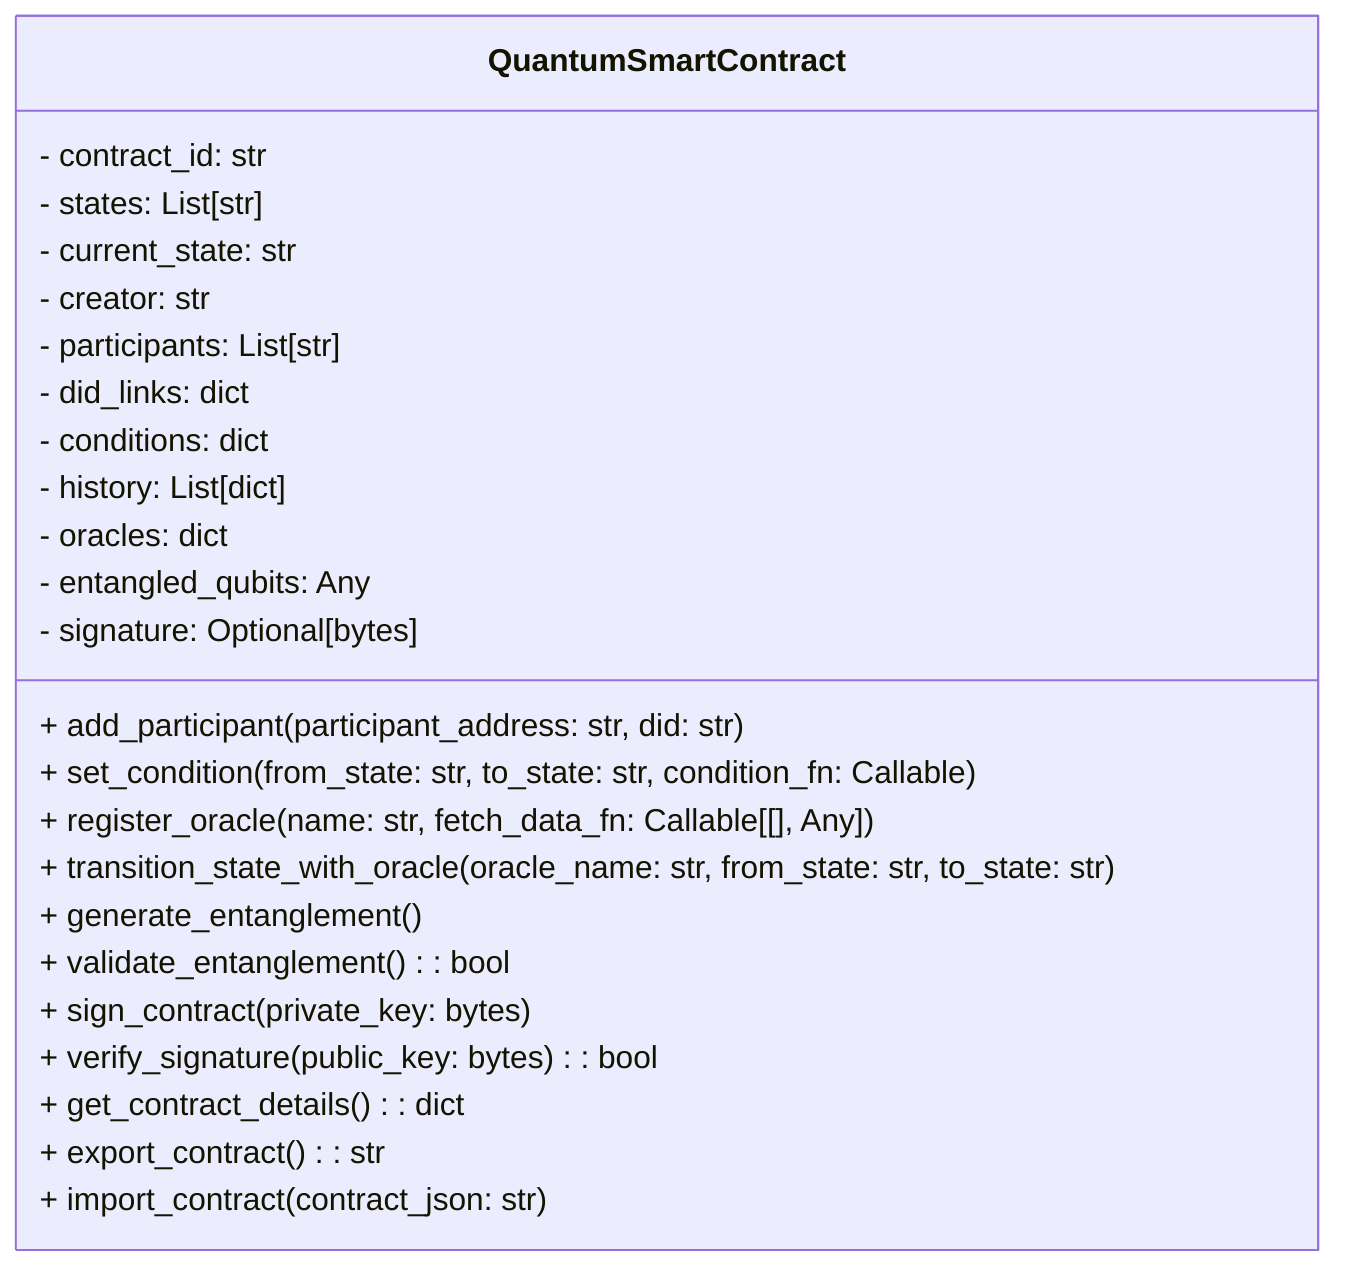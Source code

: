 classDiagram
    class QuantumSmartContract {
        - contract_id: str
        - states: List[str]
        - current_state: str
        - creator: str
        - participants: List[str]
        - did_links: dict
        - conditions: dict
        - history: List[dict]
        - oracles: dict
        - entangled_qubits: Any
        - signature: Optional[bytes]
        + add_participant(participant_address: str, did: str)
        + set_condition(from_state: str, to_state: str, condition_fn: Callable)
        + register_oracle(name: str, fetch_data_fn: Callable[[], Any])
        + transition_state_with_oracle(oracle_name: str, from_state: str, to_state: str)
        + generate_entanglement()
        + validate_entanglement(): bool
        + sign_contract(private_key: bytes)
        + verify_signature(public_key: bytes): bool
        + get_contract_details(): dict
        + export_contract(): str
        + import_contract(contract_json: str)
    }